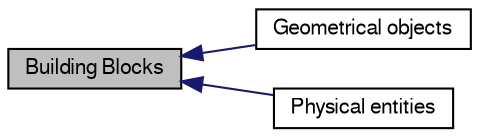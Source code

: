 digraph structs
{
  bgcolor="transparent";
  edge [fontname="FreeSans",fontsize="10",labelfontname="FreeSans",labelfontsize="10"];
  node [fontname="FreeSans",fontsize="10",shape=record];
  rankdir=LR;
  Node0 [label="Building Blocks",height=0.2,width=0.4,color="black", fillcolor="grey75", style="filled" fontcolor="black"];
  Node2 [label="Geometrical objects",height=0.2,width=0.4,color="black",URL="$group__geometrical__objects.html"];
  Node1 [label="Physical entities",height=0.2,width=0.4,color="black",URL="$group__physical__entities.html",tooltip="Representation of physical entities relevant for ProFASi."];
  Node0->Node1 [shape=plaintext, color="midnightblue", dir="back", style="solid"];
  Node0->Node2 [shape=plaintext, color="midnightblue", dir="back", style="solid"];
}
